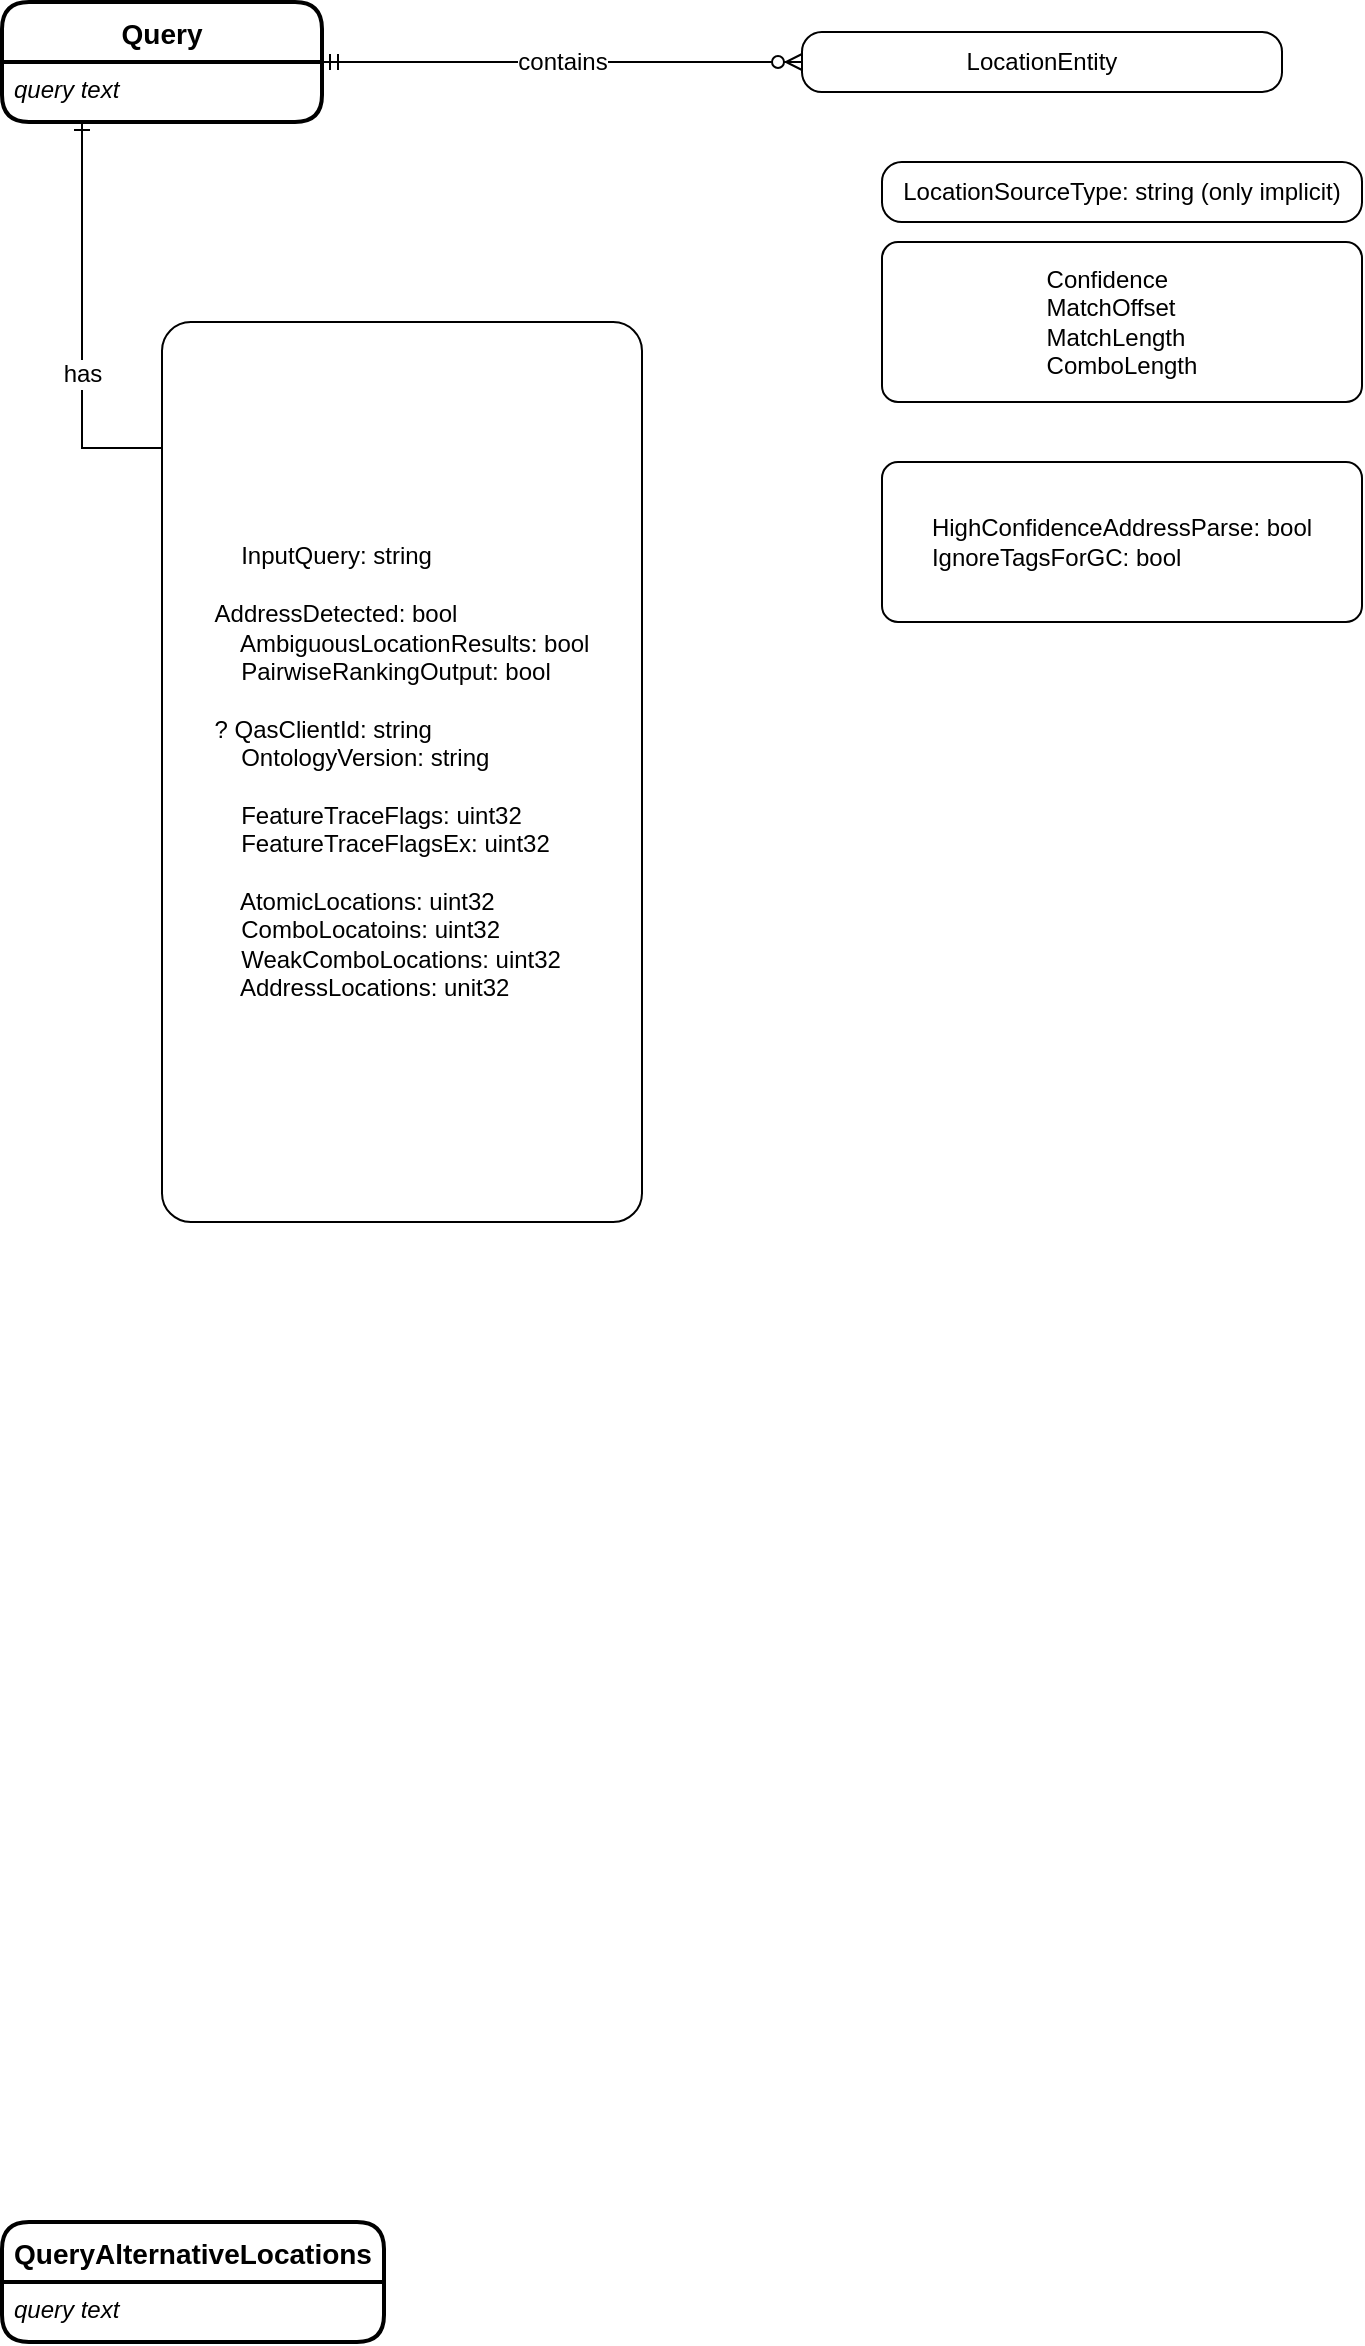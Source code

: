 <mxfile version="16.5.5" type="github">
  <diagram id="R2lEEEUBdFMjLlhIrx00" name="Page-1">
    <mxGraphModel dx="1422" dy="794" grid="1" gridSize="10" guides="1" tooltips="1" connect="1" arrows="1" fold="1" page="1" pageScale="1" pageWidth="850" pageHeight="1100" math="0" shadow="0" extFonts="Permanent Marker^https://fonts.googleapis.com/css?family=Permanent+Marker">
      <root>
        <mxCell id="0" />
        <mxCell id="1" parent="0" />
        <mxCell id="Tg9toBIDy_47bG0WhnQ1-31" value="Query" style="swimlane;childLayout=stackLayout;horizontal=1;startSize=30;horizontalStack=0;rounded=1;fontSize=14;fontStyle=1;strokeWidth=2;resizeParent=0;resizeLast=1;shadow=0;dashed=0;align=center;" vertex="1" parent="1">
          <mxGeometry x="40" y="40" width="160" height="60" as="geometry" />
        </mxCell>
        <mxCell id="Tg9toBIDy_47bG0WhnQ1-32" value="query text" style="align=left;strokeColor=none;fillColor=none;spacingLeft=4;fontSize=12;verticalAlign=top;resizable=0;rotatable=0;part=1;fontStyle=2" vertex="1" parent="Tg9toBIDy_47bG0WhnQ1-31">
          <mxGeometry y="30" width="160" height="30" as="geometry" />
        </mxCell>
        <mxCell id="Tg9toBIDy_47bG0WhnQ1-35" value="QueryAlternativeLocations" style="swimlane;childLayout=stackLayout;horizontal=1;startSize=30;horizontalStack=0;rounded=1;fontSize=14;fontStyle=1;strokeWidth=2;resizeParent=0;resizeLast=1;shadow=0;dashed=0;align=center;" vertex="1" parent="1">
          <mxGeometry x="40" y="1150" width="191" height="60" as="geometry" />
        </mxCell>
        <mxCell id="Tg9toBIDy_47bG0WhnQ1-36" value="query text" style="align=left;strokeColor=none;fillColor=none;spacingLeft=4;fontSize=12;verticalAlign=top;resizable=0;rotatable=0;part=1;fontStyle=2" vertex="1" parent="Tg9toBIDy_47bG0WhnQ1-35">
          <mxGeometry y="30" width="191" height="30" as="geometry" />
        </mxCell>
        <mxCell id="Tg9toBIDy_47bG0WhnQ1-38" value="&lt;div style=&quot;text-align: left&quot;&gt;&lt;span&gt;&amp;nbsp; &amp;nbsp; InputQuery: string&lt;/span&gt;&lt;/div&gt;&lt;div style=&quot;text-align: left&quot;&gt;&lt;span&gt;&lt;br&gt;&lt;/span&gt;&lt;/div&gt;&lt;div style=&quot;text-align: left&quot;&gt;&lt;span&gt;AddressDetected: bool&lt;/span&gt;&lt;/div&gt;&lt;div style=&quot;text-align: left&quot;&gt;&lt;span&gt;&amp;nbsp; &amp;nbsp; AmbiguousLocationResults: bool&lt;/span&gt;&lt;/div&gt;&lt;div style=&quot;text-align: left&quot;&gt;&lt;span&gt;&amp;nbsp; &amp;nbsp; PairwiseRankingOutput: bool&lt;/span&gt;&lt;/div&gt;&lt;div style=&quot;text-align: left&quot;&gt;&lt;span&gt;&lt;br&gt;&lt;/span&gt;&lt;/div&gt;&lt;div style=&quot;text-align: left&quot;&gt;&lt;span&gt;? QasClientId: string&lt;/span&gt;&lt;/div&gt;&lt;div style=&quot;text-align: left&quot;&gt;&lt;span&gt;&amp;nbsp; &amp;nbsp; OntologyVersion: string&lt;br&gt;&lt;/span&gt;&lt;/div&gt;&lt;div style=&quot;text-align: left&quot;&gt;&lt;span&gt;&lt;br&gt;&lt;/span&gt;&lt;/div&gt;&lt;div style=&quot;text-align: left&quot;&gt;&lt;span&gt;&amp;nbsp; &amp;nbsp; FeatureTraceFlags: uint32&lt;/span&gt;&lt;/div&gt;&lt;div style=&quot;text-align: left&quot;&gt;&lt;span&gt;&amp;nbsp; &amp;nbsp; FeatureTraceFlagsEx: uint32&lt;/span&gt;&lt;/div&gt;&lt;div style=&quot;text-align: left&quot;&gt;&lt;span&gt;&lt;br&gt;&lt;/span&gt;&lt;/div&gt;&lt;div style=&quot;text-align: left&quot;&gt;&lt;span&gt;&amp;nbsp; &amp;nbsp; AtomicLocations: uint32&lt;/span&gt;&lt;/div&gt;&lt;div style=&quot;text-align: left&quot;&gt;&lt;span&gt;&amp;nbsp; &amp;nbsp; ComboLocatoins: uint32&lt;/span&gt;&lt;/div&gt;&lt;div style=&quot;text-align: left&quot;&gt;&lt;span&gt;&amp;nbsp; &amp;nbsp; WeakComboLocations: uint32&lt;/span&gt;&lt;/div&gt;&lt;div style=&quot;text-align: left&quot;&gt;&lt;span&gt;&amp;nbsp; &amp;nbsp; AddressLocations: unit32&lt;/span&gt;&lt;/div&gt;" style="rounded=1;arcSize=6;whiteSpace=wrap;html=1;align=center;" vertex="1" parent="1">
          <mxGeometry x="120" y="200" width="240" height="450" as="geometry" />
        </mxCell>
        <mxCell id="Tg9toBIDy_47bG0WhnQ1-42" value="has" style="edgeStyle=orthogonalEdgeStyle;fontSize=12;html=1;endArrow=ERone;endFill=1;rounded=0;entryX=0.25;entryY=1;entryDx=0;entryDy=0;exitX=0;exitY=0.25;exitDx=0;exitDy=0;" edge="1" parent="1" source="Tg9toBIDy_47bG0WhnQ1-38" target="Tg9toBIDy_47bG0WhnQ1-32">
          <mxGeometry width="100" height="100" relative="1" as="geometry">
            <mxPoint x="100" y="580" as="sourcePoint" />
            <mxPoint x="70" y="140" as="targetPoint" />
            <Array as="points">
              <mxPoint x="80" y="263" />
            </Array>
          </mxGeometry>
        </mxCell>
        <mxCell id="Tg9toBIDy_47bG0WhnQ1-44" value="&lt;div style=&quot;text-align: left&quot;&gt;LocationEntity&lt;/div&gt;" style="rounded=1;arcSize=33;whiteSpace=wrap;html=1;align=center;" vertex="1" parent="1">
          <mxGeometry x="440" y="55" width="240" height="30" as="geometry" />
        </mxCell>
        <mxCell id="Tg9toBIDy_47bG0WhnQ1-46" value="contains" style="edgeStyle=entityRelationEdgeStyle;fontSize=12;html=1;endArrow=ERzeroToMany;startArrow=ERmandOne;rounded=0;" edge="1" parent="1" source="Tg9toBIDy_47bG0WhnQ1-31" target="Tg9toBIDy_47bG0WhnQ1-44">
          <mxGeometry width="100" height="100" relative="1" as="geometry">
            <mxPoint x="350" y="470" as="sourcePoint" />
            <mxPoint x="450" y="370" as="targetPoint" />
          </mxGeometry>
        </mxCell>
        <mxCell id="Tg9toBIDy_47bG0WhnQ1-48" value="&lt;div style=&quot;text-align: left&quot;&gt;LocationSourceType: string (only implicit)&lt;/div&gt;" style="rounded=1;arcSize=33;whiteSpace=wrap;html=1;align=center;" vertex="1" parent="1">
          <mxGeometry x="480" y="120" width="240" height="30" as="geometry" />
        </mxCell>
        <mxCell id="Tg9toBIDy_47bG0WhnQ1-49" value="&lt;div style=&quot;text-align: left&quot;&gt;Confidence&lt;/div&gt;&lt;div style=&quot;text-align: left&quot;&gt;MatchOffset&lt;/div&gt;&lt;div style=&quot;text-align: left&quot;&gt;MatchLength&lt;/div&gt;&lt;div style=&quot;text-align: left&quot;&gt;ComboLength&lt;/div&gt;" style="rounded=1;arcSize=10;whiteSpace=wrap;html=1;align=center;" vertex="1" parent="1">
          <mxGeometry x="480" y="160" width="240" height="80" as="geometry" />
        </mxCell>
        <mxCell id="Tg9toBIDy_47bG0WhnQ1-50" value="&lt;div style=&quot;text-align: left&quot;&gt;HighConfidenceAddressParse: bool&lt;br&gt;&lt;/div&gt;&lt;div style=&quot;text-align: left&quot;&gt;IgnoreTagsForGC: bool&lt;br&gt;&lt;/div&gt;" style="rounded=1;arcSize=10;whiteSpace=wrap;html=1;align=center;" vertex="1" parent="1">
          <mxGeometry x="480" y="270" width="240" height="80" as="geometry" />
        </mxCell>
      </root>
    </mxGraphModel>
  </diagram>
</mxfile>
